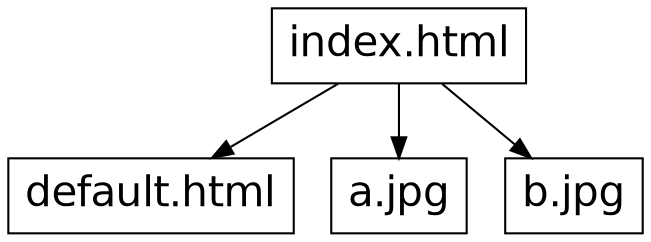 digraph strings {
    graph [fontname = "Helvetica", fontsize = 20]
    node  [fontname = "Helvetica", fontsize = 20, shape = box]
    edge  [fontname = "Helvetica", fontsize = 20]

    index [label = "index.html"];
    default [label = "default.html"];
    a [label = "a.jpg"];
    b [label = "b.jpg"];

    index -> default;
    index -> a;
    index -> b;
}
